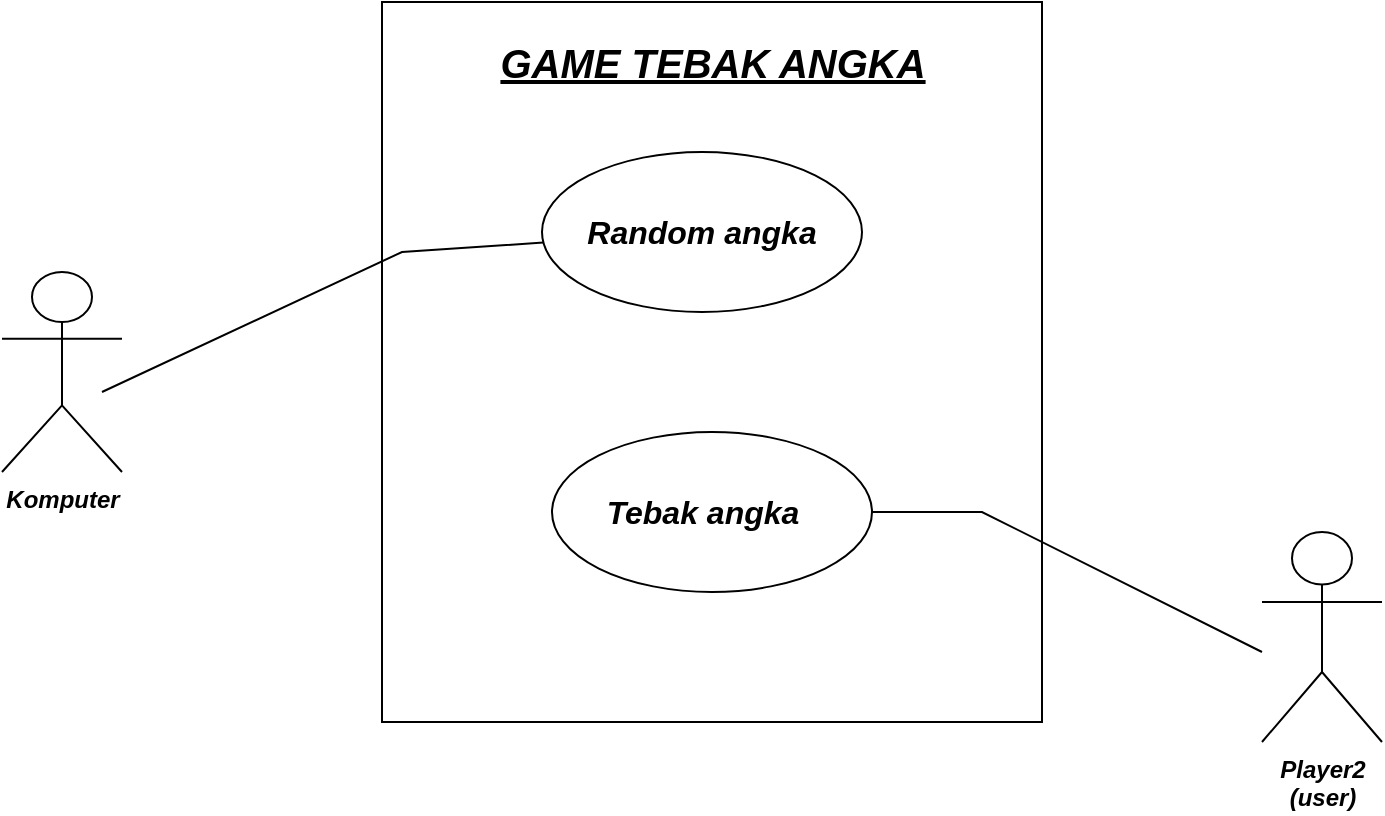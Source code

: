 <mxfile version="21.6.8" type="github">
  <diagram name="Page-1" id="zMVLX4KjyG8W3su1vkM5">
    <mxGraphModel dx="708" dy="435" grid="1" gridSize="10" guides="1" tooltips="1" connect="1" arrows="1" fold="1" page="1" pageScale="1" pageWidth="850" pageHeight="1100" math="0" shadow="0">
      <root>
        <mxCell id="0" />
        <mxCell id="1" parent="0" />
        <mxCell id="OnxvR2Oj6HQ96Rv20HvF-1" value="&lt;b&gt;&lt;i&gt;Player2&lt;br&gt;(user)&lt;/i&gt;&lt;/b&gt;" style="shape=umlActor;verticalLabelPosition=bottom;verticalAlign=top;html=1;outlineConnect=0;" vertex="1" parent="1">
          <mxGeometry x="670" y="330" width="60" height="105" as="geometry" />
        </mxCell>
        <mxCell id="OnxvR2Oj6HQ96Rv20HvF-14" value="" style="rounded=0;whiteSpace=wrap;html=1;" vertex="1" parent="1">
          <mxGeometry x="230" y="65" width="330" height="360" as="geometry" />
        </mxCell>
        <mxCell id="OnxvR2Oj6HQ96Rv20HvF-16" value="" style="ellipse;whiteSpace=wrap;html=1;fontStyle=1" vertex="1" parent="1">
          <mxGeometry x="310" y="140" width="160" height="80" as="geometry" />
        </mxCell>
        <mxCell id="OnxvR2Oj6HQ96Rv20HvF-17" value="" style="ellipse;whiteSpace=wrap;html=1;fontStyle=1" vertex="1" parent="1">
          <mxGeometry x="315" y="280" width="160" height="80" as="geometry" />
        </mxCell>
        <mxCell id="OnxvR2Oj6HQ96Rv20HvF-18" value="Komputer" style="shape=umlActor;verticalLabelPosition=bottom;verticalAlign=top;html=1;outlineConnect=0;fontStyle=3" vertex="1" parent="1">
          <mxGeometry x="40" y="200" width="60" height="100" as="geometry" />
        </mxCell>
        <mxCell id="OnxvR2Oj6HQ96Rv20HvF-20" value="" style="endArrow=none;html=1;rounded=0;fontStyle=1;fontFamily=Comic Sans MS;" edge="1" parent="1" target="OnxvR2Oj6HQ96Rv20HvF-16">
          <mxGeometry width="50" height="50" relative="1" as="geometry">
            <mxPoint x="90" y="260" as="sourcePoint" />
            <mxPoint x="200" y="240" as="targetPoint" />
            <Array as="points">
              <mxPoint x="240" y="190" />
            </Array>
          </mxGeometry>
        </mxCell>
        <mxCell id="OnxvR2Oj6HQ96Rv20HvF-21" value="" style="endArrow=none;html=1;rounded=0;exitX=1;exitY=0.5;exitDx=0;exitDy=0;" edge="1" parent="1" source="OnxvR2Oj6HQ96Rv20HvF-17">
          <mxGeometry width="50" height="50" relative="1" as="geometry">
            <mxPoint x="510" y="390" as="sourcePoint" />
            <mxPoint x="670" y="390" as="targetPoint" />
            <Array as="points">
              <mxPoint x="530" y="320" />
            </Array>
          </mxGeometry>
        </mxCell>
        <mxCell id="OnxvR2Oj6HQ96Rv20HvF-39" value="GAME TEBAK ANGKA" style="text;html=1;strokeColor=none;fillColor=none;align=center;verticalAlign=middle;whiteSpace=wrap;rounded=0;fontStyle=7;labelBackgroundColor=none;fontSize=20;" vertex="1" parent="1">
          <mxGeometry x="282.5" y="80" width="225" height="30" as="geometry" />
        </mxCell>
        <mxCell id="OnxvR2Oj6HQ96Rv20HvF-40" value="Tebak angka" style="text;html=1;strokeColor=none;fillColor=none;align=center;verticalAlign=middle;whiteSpace=wrap;rounded=0;fontStyle=3;fontSize=16;" vertex="1" parent="1">
          <mxGeometry x="332.5" y="292.5" width="115" height="55" as="geometry" />
        </mxCell>
        <mxCell id="OnxvR2Oj6HQ96Rv20HvF-45" value="Random angka" style="text;html=1;strokeColor=none;fillColor=none;align=center;verticalAlign=middle;whiteSpace=wrap;rounded=0;fontSize=16;fontStyle=3" vertex="1" parent="1">
          <mxGeometry x="330" y="165" width="120" height="30" as="geometry" />
        </mxCell>
      </root>
    </mxGraphModel>
  </diagram>
</mxfile>
